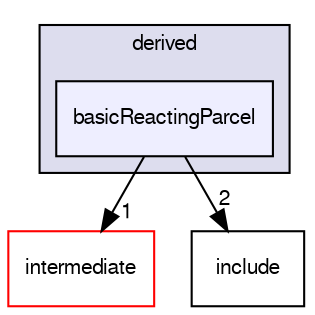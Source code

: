 digraph "src/lagrangian/turbulence/parcels/derived/basicReactingParcel" {
  bgcolor=transparent;
  compound=true
  node [ fontsize="10", fontname="FreeSans"];
  edge [ labelfontsize="10", labelfontname="FreeSans"];
  subgraph clusterdir_2cf64de3012ec3719f94a92ff2c4c98e {
    graph [ bgcolor="#ddddee", pencolor="black", label="derived" fontname="FreeSans", fontsize="10", URL="dir_2cf64de3012ec3719f94a92ff2c4c98e.html"]
  dir_ee3778d22165050254781dc7d137ccf3 [shape=box, label="basicReactingParcel", style="filled", fillcolor="#eeeeff", pencolor="black", URL="dir_ee3778d22165050254781dc7d137ccf3.html"];
  }
  dir_d3c32a493136c130c1f0d51f4f35c297 [shape=box label="intermediate" color="red" URL="dir_d3c32a493136c130c1f0d51f4f35c297.html"];
  dir_4c86786517f583c36f967b917cdc384c [shape=box label="include" URL="dir_4c86786517f583c36f967b917cdc384c.html"];
  dir_ee3778d22165050254781dc7d137ccf3->dir_d3c32a493136c130c1f0d51f4f35c297 [headlabel="1", labeldistance=1.5 headhref="dir_001285_001202.html"];
  dir_ee3778d22165050254781dc7d137ccf3->dir_4c86786517f583c36f967b917cdc384c [headlabel="2", labeldistance=1.5 headhref="dir_001285_001521.html"];
}
